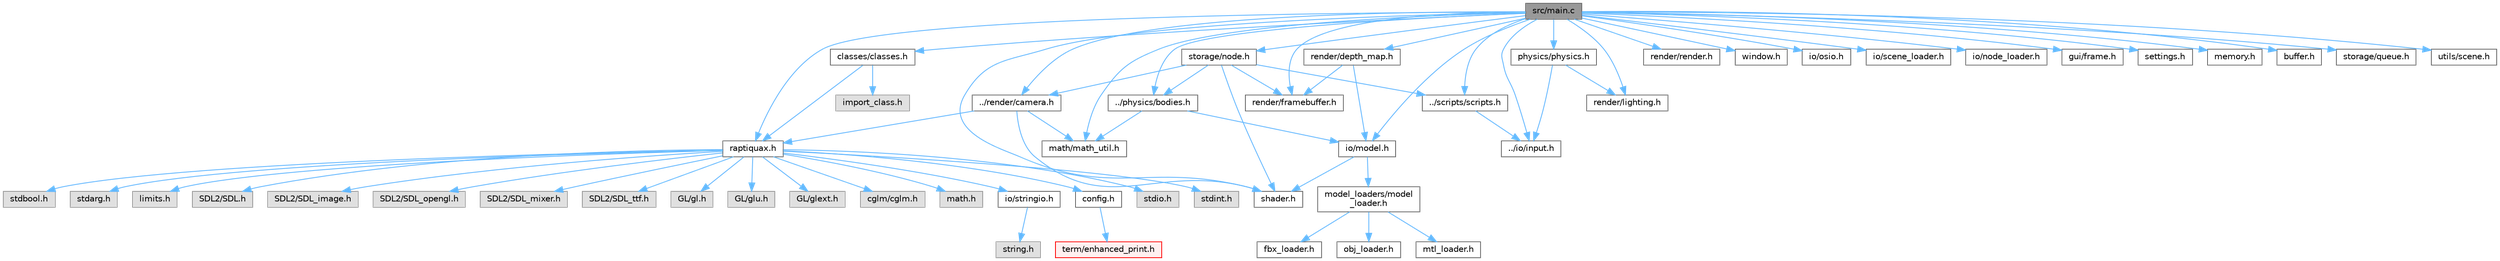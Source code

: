 digraph "src/main.c"
{
 // LATEX_PDF_SIZE
  bgcolor="transparent";
  edge [fontname=Helvetica,fontsize=10,labelfontname=Helvetica,labelfontsize=10];
  node [fontname=Helvetica,fontsize=10,shape=box,height=0.2,width=0.4];
  Node1 [id="Node000001",label="src/main.c",height=0.2,width=0.4,color="gray40", fillcolor="grey60", style="filled", fontcolor="black",tooltip=" "];
  Node1 -> Node2 [id="edge67_Node000001_Node000002",color="steelblue1",style="solid",tooltip=" "];
  Node2 [id="Node000002",label="raptiquax.h",height=0.2,width=0.4,color="grey40", fillcolor="white", style="filled",URL="$raptiquax_8h.html",tooltip="This file contains type definitions for fixed-width integer types and floating-point types."];
  Node2 -> Node3 [id="edge68_Node000002_Node000003",color="steelblue1",style="solid",tooltip=" "];
  Node3 [id="Node000003",label="stdio.h",height=0.2,width=0.4,color="grey60", fillcolor="#E0E0E0", style="filled",tooltip=" "];
  Node2 -> Node4 [id="edge69_Node000002_Node000004",color="steelblue1",style="solid",tooltip=" "];
  Node4 [id="Node000004",label="stdint.h",height=0.2,width=0.4,color="grey60", fillcolor="#E0E0E0", style="filled",tooltip=" "];
  Node2 -> Node5 [id="edge70_Node000002_Node000005",color="steelblue1",style="solid",tooltip=" "];
  Node5 [id="Node000005",label="stdbool.h",height=0.2,width=0.4,color="grey60", fillcolor="#E0E0E0", style="filled",tooltip=" "];
  Node2 -> Node6 [id="edge71_Node000002_Node000006",color="steelblue1",style="solid",tooltip=" "];
  Node6 [id="Node000006",label="stdarg.h",height=0.2,width=0.4,color="grey60", fillcolor="#E0E0E0", style="filled",tooltip=" "];
  Node2 -> Node7 [id="edge72_Node000002_Node000007",color="steelblue1",style="solid",tooltip=" "];
  Node7 [id="Node000007",label="limits.h",height=0.2,width=0.4,color="grey60", fillcolor="#E0E0E0", style="filled",tooltip=" "];
  Node2 -> Node8 [id="edge73_Node000002_Node000008",color="steelblue1",style="solid",tooltip=" "];
  Node8 [id="Node000008",label="SDL2/SDL.h",height=0.2,width=0.4,color="grey60", fillcolor="#E0E0E0", style="filled",tooltip=" "];
  Node2 -> Node9 [id="edge74_Node000002_Node000009",color="steelblue1",style="solid",tooltip=" "];
  Node9 [id="Node000009",label="SDL2/SDL_image.h",height=0.2,width=0.4,color="grey60", fillcolor="#E0E0E0", style="filled",tooltip=" "];
  Node2 -> Node10 [id="edge75_Node000002_Node000010",color="steelblue1",style="solid",tooltip=" "];
  Node10 [id="Node000010",label="SDL2/SDL_opengl.h",height=0.2,width=0.4,color="grey60", fillcolor="#E0E0E0", style="filled",tooltip=" "];
  Node2 -> Node11 [id="edge76_Node000002_Node000011",color="steelblue1",style="solid",tooltip=" "];
  Node11 [id="Node000011",label="SDL2/SDL_mixer.h",height=0.2,width=0.4,color="grey60", fillcolor="#E0E0E0", style="filled",tooltip=" "];
  Node2 -> Node12 [id="edge77_Node000002_Node000012",color="steelblue1",style="solid",tooltip=" "];
  Node12 [id="Node000012",label="SDL2/SDL_ttf.h",height=0.2,width=0.4,color="grey60", fillcolor="#E0E0E0", style="filled",tooltip=" "];
  Node2 -> Node13 [id="edge78_Node000002_Node000013",color="steelblue1",style="solid",tooltip=" "];
  Node13 [id="Node000013",label="GL/gl.h",height=0.2,width=0.4,color="grey60", fillcolor="#E0E0E0", style="filled",tooltip=" "];
  Node2 -> Node14 [id="edge79_Node000002_Node000014",color="steelblue1",style="solid",tooltip=" "];
  Node14 [id="Node000014",label="GL/glu.h",height=0.2,width=0.4,color="grey60", fillcolor="#E0E0E0", style="filled",tooltip=" "];
  Node2 -> Node15 [id="edge80_Node000002_Node000015",color="steelblue1",style="solid",tooltip=" "];
  Node15 [id="Node000015",label="GL/glext.h",height=0.2,width=0.4,color="grey60", fillcolor="#E0E0E0", style="filled",tooltip=" "];
  Node2 -> Node16 [id="edge81_Node000002_Node000016",color="steelblue1",style="solid",tooltip=" "];
  Node16 [id="Node000016",label="cglm/cglm.h",height=0.2,width=0.4,color="grey60", fillcolor="#E0E0E0", style="filled",tooltip=" "];
  Node2 -> Node17 [id="edge82_Node000002_Node000017",color="steelblue1",style="solid",tooltip=" "];
  Node17 [id="Node000017",label="math.h",height=0.2,width=0.4,color="grey60", fillcolor="#E0E0E0", style="filled",tooltip=" "];
  Node2 -> Node18 [id="edge83_Node000002_Node000018",color="steelblue1",style="solid",tooltip=" "];
  Node18 [id="Node000018",label="io/stringio.h",height=0.2,width=0.4,color="grey40", fillcolor="white", style="filled",URL="$stringio_8h.html",tooltip="Provides utility functions for string and file operations."];
  Node18 -> Node19 [id="edge84_Node000018_Node000019",color="steelblue1",style="solid",tooltip=" "];
  Node19 [id="Node000019",label="string.h",height=0.2,width=0.4,color="grey60", fillcolor="#E0E0E0", style="filled",tooltip=" "];
  Node2 -> Node20 [id="edge85_Node000002_Node000020",color="steelblue1",style="solid",tooltip=" "];
  Node20 [id="Node000020",label="config.h",height=0.2,width=0.4,color="grey40", fillcolor="white", style="filled",URL="$config_8h.html",tooltip=" "];
  Node20 -> Node21 [id="edge86_Node000020_Node000021",color="steelblue1",style="solid",tooltip=" "];
  Node21 [id="Node000021",label="term/enhanced_print.h",height=0.2,width=0.4,color="red", fillcolor="#FFF0F0", style="filled",URL="$enhanced__print_8h.html",tooltip=" "];
  Node1 -> Node23 [id="edge87_Node000001_Node000023",color="steelblue1",style="solid",tooltip=" "];
  Node23 [id="Node000023",label="math/math_util.h",height=0.2,width=0.4,color="grey40", fillcolor="white", style="filled",URL="$math__util_8h.html",tooltip=" "];
  Node1 -> Node24 [id="edge88_Node000001_Node000024",color="steelblue1",style="solid",tooltip=" "];
  Node24 [id="Node000024",label="io/model.h",height=0.2,width=0.4,color="grey40", fillcolor="white", style="filled",URL="$model_8h.html",tooltip="Defines structures and functions for handling 3D models and their properties."];
  Node24 -> Node25 [id="edge89_Node000024_Node000025",color="steelblue1",style="solid",tooltip=" "];
  Node25 [id="Node000025",label="shader.h",height=0.2,width=0.4,color="grey40", fillcolor="white", style="filled",URL="$shader_8h.html",tooltip=" "];
  Node24 -> Node26 [id="edge90_Node000024_Node000026",color="steelblue1",style="solid",tooltip=" "];
  Node26 [id="Node000026",label="model_loaders/model\l_loader.h",height=0.2,width=0.4,color="grey40", fillcolor="white", style="filled",URL="$model__loader_8h.html",tooltip=" "];
  Node26 -> Node27 [id="edge91_Node000026_Node000027",color="steelblue1",style="solid",tooltip=" "];
  Node27 [id="Node000027",label="obj_loader.h",height=0.2,width=0.4,color="grey40", fillcolor="white", style="filled",URL="$obj__loader_8h.html",tooltip=" "];
  Node26 -> Node28 [id="edge92_Node000026_Node000028",color="steelblue1",style="solid",tooltip=" "];
  Node28 [id="Node000028",label="mtl_loader.h",height=0.2,width=0.4,color="grey40", fillcolor="white", style="filled",URL="$mtl__loader_8h.html",tooltip=" "];
  Node26 -> Node29 [id="edge93_Node000026_Node000029",color="steelblue1",style="solid",tooltip=" "];
  Node29 [id="Node000029",label="fbx_loader.h",height=0.2,width=0.4,color="grey40", fillcolor="white", style="filled",URL="$fbx__loader_8h.html",tooltip=" "];
  Node1 -> Node30 [id="edge94_Node000001_Node000030",color="steelblue1",style="solid",tooltip=" "];
  Node30 [id="Node000030",label="render/framebuffer.h",height=0.2,width=0.4,color="grey40", fillcolor="white", style="filled",URL="$framebuffer_8h.html",tooltip=" "];
  Node1 -> Node31 [id="edge95_Node000001_Node000031",color="steelblue1",style="solid",tooltip=" "];
  Node31 [id="Node000031",label="storage/node.h",height=0.2,width=0.4,color="grey40", fillcolor="white", style="filled",URL="$node_8h.html",tooltip=" "];
  Node31 -> Node25 [id="edge96_Node000031_Node000025",color="steelblue1",style="solid",tooltip=" "];
  Node31 -> Node32 [id="edge97_Node000031_Node000032",color="steelblue1",style="solid",tooltip=" "];
  Node32 [id="Node000032",label="../render/camera.h",height=0.2,width=0.4,color="grey40", fillcolor="white", style="filled",URL="$camera_8h.html",tooltip=" "];
  Node32 -> Node2 [id="edge98_Node000032_Node000002",color="steelblue1",style="solid",tooltip=" "];
  Node32 -> Node23 [id="edge99_Node000032_Node000023",color="steelblue1",style="solid",tooltip=" "];
  Node32 -> Node25 [id="edge100_Node000032_Node000025",color="steelblue1",style="solid",tooltip=" "];
  Node31 -> Node33 [id="edge101_Node000031_Node000033",color="steelblue1",style="solid",tooltip=" "];
  Node33 [id="Node000033",label="../physics/bodies.h",height=0.2,width=0.4,color="grey40", fillcolor="white", style="filled",URL="$bodies_8h.html",tooltip=" "];
  Node33 -> Node23 [id="edge102_Node000033_Node000023",color="steelblue1",style="solid",tooltip=" "];
  Node33 -> Node24 [id="edge103_Node000033_Node000024",color="steelblue1",style="solid",tooltip=" "];
  Node31 -> Node34 [id="edge104_Node000031_Node000034",color="steelblue1",style="solid",tooltip=" "];
  Node34 [id="Node000034",label="../scripts/scripts.h",height=0.2,width=0.4,color="grey40", fillcolor="white", style="filled",URL="$scripts_8h.html",tooltip=" "];
  Node34 -> Node35 [id="edge105_Node000034_Node000035",color="steelblue1",style="solid",tooltip=" "];
  Node35 [id="Node000035",label="../io/input.h",height=0.2,width=0.4,color="grey40", fillcolor="white", style="filled",URL="$input_8h.html",tooltip=" "];
  Node31 -> Node30 [id="edge106_Node000031_Node000030",color="steelblue1",style="solid",tooltip=" "];
  Node1 -> Node36 [id="edge107_Node000001_Node000036",color="steelblue1",style="solid",tooltip=" "];
  Node36 [id="Node000036",label="render/depth_map.h",height=0.2,width=0.4,color="grey40", fillcolor="white", style="filled",URL="$depth__map_8h.html",tooltip=" "];
  Node36 -> Node24 [id="edge108_Node000036_Node000024",color="steelblue1",style="solid",tooltip=" "];
  Node36 -> Node30 [id="edge109_Node000036_Node000030",color="steelblue1",style="solid",tooltip=" "];
  Node1 -> Node37 [id="edge110_Node000001_Node000037",color="steelblue1",style="solid",tooltip=" "];
  Node37 [id="Node000037",label="render/render.h",height=0.2,width=0.4,color="grey40", fillcolor="white", style="filled",URL="$render_8h.html",tooltip=" "];
  Node1 -> Node38 [id="edge111_Node000001_Node000038",color="steelblue1",style="solid",tooltip=" "];
  Node38 [id="Node000038",label="render/lighting.h",height=0.2,width=0.4,color="grey40", fillcolor="white", style="filled",URL="$lighting_8h.html",tooltip=" "];
  Node1 -> Node39 [id="edge112_Node000001_Node000039",color="steelblue1",style="solid",tooltip=" "];
  Node39 [id="Node000039",label="window.h",height=0.2,width=0.4,color="grey40", fillcolor="white", style="filled",URL="$window_8h.html",tooltip=" "];
  Node1 -> Node35 [id="edge113_Node000001_Node000035",color="steelblue1",style="solid",tooltip=" "];
  Node1 -> Node40 [id="edge114_Node000001_Node000040",color="steelblue1",style="solid",tooltip=" "];
  Node40 [id="Node000040",label="io/osio.h",height=0.2,width=0.4,color="grey40", fillcolor="white", style="filled",URL="$osio_8h.html",tooltip="File operations and error handling for the project."];
  Node1 -> Node32 [id="edge115_Node000001_Node000032",color="steelblue1",style="solid",tooltip=" "];
  Node1 -> Node25 [id="edge116_Node000001_Node000025",color="steelblue1",style="solid",tooltip=" "];
  Node1 -> Node41 [id="edge117_Node000001_Node000041",color="steelblue1",style="solid",tooltip=" "];
  Node41 [id="Node000041",label="io/scene_loader.h",height=0.2,width=0.4,color="grey40", fillcolor="white", style="filled",URL="$scene__loader_8h.html",tooltip=" "];
  Node1 -> Node42 [id="edge118_Node000001_Node000042",color="steelblue1",style="solid",tooltip=" "];
  Node42 [id="Node000042",label="io/node_loader.h",height=0.2,width=0.4,color="grey40", fillcolor="white", style="filled",URL="$node__loader_8h.html",tooltip=" "];
  Node1 -> Node43 [id="edge119_Node000001_Node000043",color="steelblue1",style="solid",tooltip=" "];
  Node43 [id="Node000043",label="physics/physics.h",height=0.2,width=0.4,color="grey40", fillcolor="white", style="filled",URL="$physics_8h.html",tooltip=" "];
  Node43 -> Node35 [id="edge120_Node000043_Node000035",color="steelblue1",style="solid",tooltip=" "];
  Node43 -> Node38 [id="edge121_Node000043_Node000038",color="steelblue1",style="solid",tooltip=" "];
  Node1 -> Node33 [id="edge122_Node000001_Node000033",color="steelblue1",style="solid",tooltip=" "];
  Node1 -> Node34 [id="edge123_Node000001_Node000034",color="steelblue1",style="solid",tooltip=" "];
  Node1 -> Node44 [id="edge124_Node000001_Node000044",color="steelblue1",style="solid",tooltip=" "];
  Node44 [id="Node000044",label="gui/frame.h",height=0.2,width=0.4,color="grey40", fillcolor="white", style="filled",URL="$frame_8h.html",tooltip="GUI Frame and related structures for SDL and OpenGL project."];
  Node1 -> Node45 [id="edge125_Node000001_Node000045",color="steelblue1",style="solid",tooltip=" "];
  Node45 [id="Node000045",label="settings.h",height=0.2,width=0.4,color="grey40", fillcolor="white", style="filled",URL="$settings_8h.html",tooltip=" "];
  Node1 -> Node46 [id="edge126_Node000001_Node000046",color="steelblue1",style="solid",tooltip=" "];
  Node46 [id="Node000046",label="memory.h",height=0.2,width=0.4,color="grey40", fillcolor="white", style="filled",URL="$memory_8h.html",tooltip="Header file for memory management functions and structures."];
  Node1 -> Node47 [id="edge127_Node000001_Node000047",color="steelblue1",style="solid",tooltip=" "];
  Node47 [id="Node000047",label="buffer.h",height=0.2,width=0.4,color="grey40", fillcolor="white", style="filled",URL="$buffer_8h.html",tooltip="Functions for initializing and freeing buffers."];
  Node1 -> Node48 [id="edge128_Node000001_Node000048",color="steelblue1",style="solid",tooltip=" "];
  Node48 [id="Node000048",label="storage/queue.h",height=0.2,width=0.4,color="grey40", fillcolor="white", style="filled",URL="$queue_8h.html",tooltip="Queue data structure and related operations."];
  Node1 -> Node49 [id="edge129_Node000001_Node000049",color="steelblue1",style="solid",tooltip=" "];
  Node49 [id="Node000049",label="utils/scene.h",height=0.2,width=0.4,color="grey40", fillcolor="white", style="filled",URL="$scene_8h.html",tooltip=" "];
  Node1 -> Node50 [id="edge130_Node000001_Node000050",color="steelblue1",style="solid",tooltip=" "];
  Node50 [id="Node000050",label="classes/classes.h",height=0.2,width=0.4,color="grey40", fillcolor="white", style="filled",URL="$classes_8h.html",tooltip=" "];
  Node50 -> Node51 [id="edge131_Node000050_Node000051",color="steelblue1",style="solid",tooltip=" "];
  Node51 [id="Node000051",label="import_class.h",height=0.2,width=0.4,color="grey60", fillcolor="#E0E0E0", style="filled",tooltip=" "];
  Node50 -> Node2 [id="edge132_Node000050_Node000002",color="steelblue1",style="solid",tooltip=" "];
}
